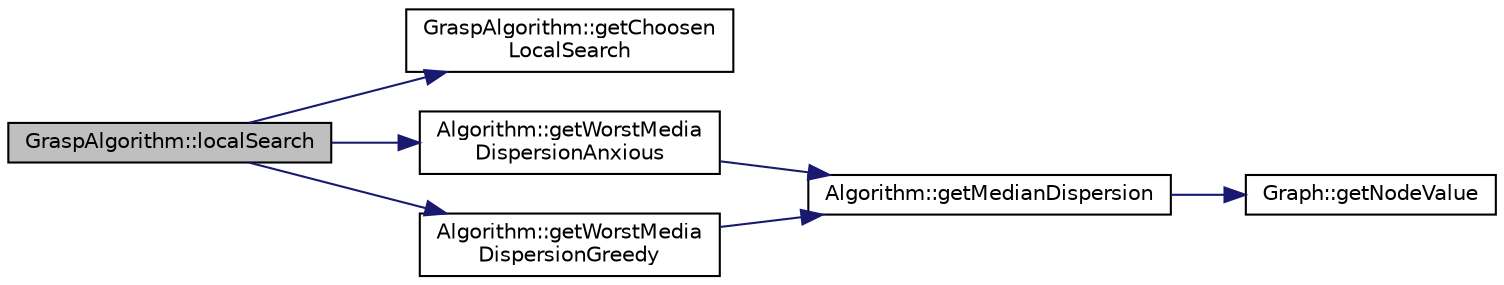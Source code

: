 digraph "GraspAlgorithm::localSearch"
{
 // LATEX_PDF_SIZE
  edge [fontname="Helvetica",fontsize="10",labelfontname="Helvetica",labelfontsize="10"];
  node [fontname="Helvetica",fontsize="10",shape=record];
  rankdir="LR";
  Node1 [label="GraspAlgorithm::localSearch",height=0.2,width=0.4,color="black", fillcolor="grey75", style="filled", fontcolor="black",tooltip="Representa la búsqueda local."];
  Node1 -> Node2 [color="midnightblue",fontsize="10",style="solid",fontname="Helvetica"];
  Node2 [label="GraspAlgorithm::getChoosen\lLocalSearch",height=0.2,width=0.4,color="black", fillcolor="white", style="filled",URL="$class_grasp_algorithm.html#a217a7a4e965086b529d88d4aeb1f94f5",tooltip="Devuelve la búsqueda local que se ha seleccionado."];
  Node1 -> Node3 [color="midnightblue",fontsize="10",style="solid",fontname="Helvetica"];
  Node3 [label="Algorithm::getWorstMedia\lDispersionAnxious",height=0.2,width=0.4,color="black", fillcolor="white", style="filled",URL="$class_algorithm.html#a9ba2b3302571277bac3eeb1070cf3cb2",tooltip="Esta funcion se va a encargar de devolver el valor peor de la dispersión media, se aplica de forma an..."];
  Node3 -> Node4 [color="midnightblue",fontsize="10",style="solid",fontname="Helvetica"];
  Node4 [label="Algorithm::getMedianDispersion",height=0.2,width=0.4,color="black", fillcolor="white", style="filled",URL="$class_algorithm.html#a675939191b1136107cd43634d6c9df18",tooltip="Este método se encarga de determinar la dispersión media, que se define por: Σi,j∈S d(i,..."];
  Node4 -> Node5 [color="midnightblue",fontsize="10",style="solid",fontname="Helvetica"];
  Node5 [label="Graph::getNodeValue",height=0.2,width=0.4,color="black", fillcolor="white", style="filled",URL="$class_graph.html#ae20c9adb9e7aa7773656d6d6fbdaa5e1",tooltip="Se encarga de devolver el valor de la distancia que hay entre el nodo position."];
  Node1 -> Node6 [color="midnightblue",fontsize="10",style="solid",fontname="Helvetica"];
  Node6 [label="Algorithm::getWorstMedia\lDispersionGreedy",height=0.2,width=0.4,color="black", fillcolor="white", style="filled",URL="$class_algorithm.html#a94433d3be0e1f212f4fb5ea6a360d528",tooltip="Esta funcion se va a encargar de devolver el valor peor de la dispersión media, se aplica de forma gr..."];
  Node6 -> Node4 [color="midnightblue",fontsize="10",style="solid",fontname="Helvetica"];
}
